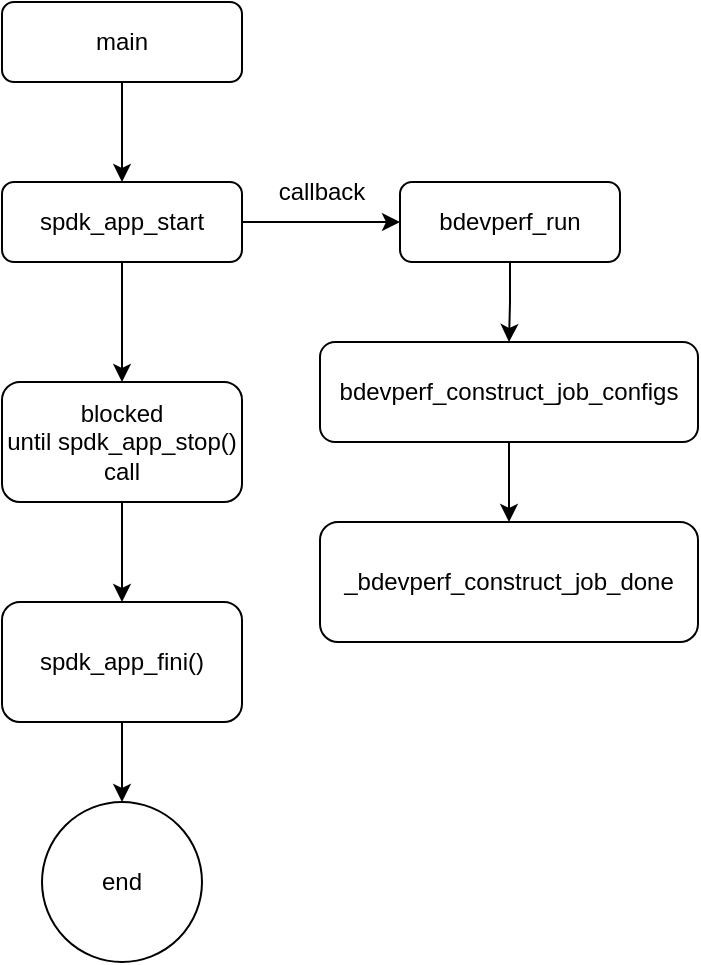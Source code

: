 <mxfile version="21.1.2" type="github">
  <diagram id="C5RBs43oDa-KdzZeNtuy" name="Page-1">
    <mxGraphModel dx="1050" dy="541" grid="1" gridSize="10" guides="1" tooltips="1" connect="1" arrows="1" fold="1" page="1" pageScale="1" pageWidth="827" pageHeight="1169" math="0" shadow="0">
      <root>
        <mxCell id="WIyWlLk6GJQsqaUBKTNV-0" />
        <mxCell id="WIyWlLk6GJQsqaUBKTNV-1" parent="WIyWlLk6GJQsqaUBKTNV-0" />
        <mxCell id="LJHWnITK-ljYRr5bCWt5-1" value="" style="edgeStyle=orthogonalEdgeStyle;rounded=0;orthogonalLoop=1;jettySize=auto;html=1;" edge="1" parent="WIyWlLk6GJQsqaUBKTNV-1" source="WIyWlLk6GJQsqaUBKTNV-3" target="LJHWnITK-ljYRr5bCWt5-0">
          <mxGeometry relative="1" as="geometry" />
        </mxCell>
        <mxCell id="WIyWlLk6GJQsqaUBKTNV-3" value="main" style="rounded=1;whiteSpace=wrap;html=1;fontSize=12;glass=0;strokeWidth=1;shadow=0;" parent="WIyWlLk6GJQsqaUBKTNV-1" vertex="1">
          <mxGeometry x="160" y="80" width="120" height="40" as="geometry" />
        </mxCell>
        <mxCell id="LJHWnITK-ljYRr5bCWt5-3" value="" style="edgeStyle=orthogonalEdgeStyle;rounded=0;orthogonalLoop=1;jettySize=auto;html=1;" edge="1" parent="WIyWlLk6GJQsqaUBKTNV-1" source="LJHWnITK-ljYRr5bCWt5-0" target="LJHWnITK-ljYRr5bCWt5-2">
          <mxGeometry relative="1" as="geometry" />
        </mxCell>
        <mxCell id="LJHWnITK-ljYRr5bCWt5-9" value="" style="edgeStyle=orthogonalEdgeStyle;rounded=0;orthogonalLoop=1;jettySize=auto;html=1;" edge="1" parent="WIyWlLk6GJQsqaUBKTNV-1" source="LJHWnITK-ljYRr5bCWt5-0" target="LJHWnITK-ljYRr5bCWt5-8">
          <mxGeometry relative="1" as="geometry" />
        </mxCell>
        <mxCell id="LJHWnITK-ljYRr5bCWt5-0" value="spdk_app_start" style="rounded=1;whiteSpace=wrap;html=1;fontSize=12;glass=0;strokeWidth=1;shadow=0;" vertex="1" parent="WIyWlLk6GJQsqaUBKTNV-1">
          <mxGeometry x="160" y="170" width="120" height="40" as="geometry" />
        </mxCell>
        <mxCell id="LJHWnITK-ljYRr5bCWt5-15" value="" style="edgeStyle=orthogonalEdgeStyle;rounded=0;orthogonalLoop=1;jettySize=auto;html=1;" edge="1" parent="WIyWlLk6GJQsqaUBKTNV-1" source="LJHWnITK-ljYRr5bCWt5-2" target="LJHWnITK-ljYRr5bCWt5-14">
          <mxGeometry relative="1" as="geometry" />
        </mxCell>
        <mxCell id="LJHWnITK-ljYRr5bCWt5-2" value="bdevperf_run" style="whiteSpace=wrap;html=1;rounded=1;glass=0;strokeWidth=1;shadow=0;" vertex="1" parent="WIyWlLk6GJQsqaUBKTNV-1">
          <mxGeometry x="359" y="170" width="110" height="40" as="geometry" />
        </mxCell>
        <mxCell id="LJHWnITK-ljYRr5bCWt5-4" value="callback" style="text;html=1;strokeColor=none;fillColor=none;align=center;verticalAlign=middle;whiteSpace=wrap;rounded=0;" vertex="1" parent="WIyWlLk6GJQsqaUBKTNV-1">
          <mxGeometry x="290" y="160" width="60" height="30" as="geometry" />
        </mxCell>
        <mxCell id="LJHWnITK-ljYRr5bCWt5-11" value="" style="edgeStyle=orthogonalEdgeStyle;rounded=0;orthogonalLoop=1;jettySize=auto;html=1;" edge="1" parent="WIyWlLk6GJQsqaUBKTNV-1" source="LJHWnITK-ljYRr5bCWt5-8" target="LJHWnITK-ljYRr5bCWt5-10">
          <mxGeometry relative="1" as="geometry" />
        </mxCell>
        <mxCell id="LJHWnITK-ljYRr5bCWt5-8" value="blocked&lt;br&gt;until spdk_app_stop()&lt;br&gt;call" style="whiteSpace=wrap;html=1;rounded=1;glass=0;strokeWidth=1;shadow=0;" vertex="1" parent="WIyWlLk6GJQsqaUBKTNV-1">
          <mxGeometry x="160" y="270" width="120" height="60" as="geometry" />
        </mxCell>
        <mxCell id="LJHWnITK-ljYRr5bCWt5-13" value="" style="edgeStyle=orthogonalEdgeStyle;rounded=0;orthogonalLoop=1;jettySize=auto;html=1;" edge="1" parent="WIyWlLk6GJQsqaUBKTNV-1" source="LJHWnITK-ljYRr5bCWt5-10" target="LJHWnITK-ljYRr5bCWt5-12">
          <mxGeometry relative="1" as="geometry" />
        </mxCell>
        <mxCell id="LJHWnITK-ljYRr5bCWt5-10" value="spdk_app_fini()" style="rounded=1;whiteSpace=wrap;html=1;glass=0;strokeWidth=1;shadow=0;" vertex="1" parent="WIyWlLk6GJQsqaUBKTNV-1">
          <mxGeometry x="160" y="380" width="120" height="60" as="geometry" />
        </mxCell>
        <mxCell id="LJHWnITK-ljYRr5bCWt5-12" value="end" style="ellipse;whiteSpace=wrap;html=1;rounded=1;glass=0;strokeWidth=1;shadow=0;" vertex="1" parent="WIyWlLk6GJQsqaUBKTNV-1">
          <mxGeometry x="180" y="480" width="80" height="80" as="geometry" />
        </mxCell>
        <mxCell id="LJHWnITK-ljYRr5bCWt5-17" value="" style="edgeStyle=orthogonalEdgeStyle;rounded=0;orthogonalLoop=1;jettySize=auto;html=1;" edge="1" parent="WIyWlLk6GJQsqaUBKTNV-1" source="LJHWnITK-ljYRr5bCWt5-14" target="LJHWnITK-ljYRr5bCWt5-16">
          <mxGeometry relative="1" as="geometry" />
        </mxCell>
        <mxCell id="LJHWnITK-ljYRr5bCWt5-14" value="bdevperf_construct_job_configs" style="whiteSpace=wrap;html=1;rounded=1;glass=0;strokeWidth=1;shadow=0;" vertex="1" parent="WIyWlLk6GJQsqaUBKTNV-1">
          <mxGeometry x="319" y="250" width="189" height="50" as="geometry" />
        </mxCell>
        <mxCell id="LJHWnITK-ljYRr5bCWt5-16" value="_bdevperf_construct_job_done" style="whiteSpace=wrap;html=1;rounded=1;glass=0;strokeWidth=1;shadow=0;" vertex="1" parent="WIyWlLk6GJQsqaUBKTNV-1">
          <mxGeometry x="319" y="340" width="189" height="60" as="geometry" />
        </mxCell>
      </root>
    </mxGraphModel>
  </diagram>
</mxfile>
